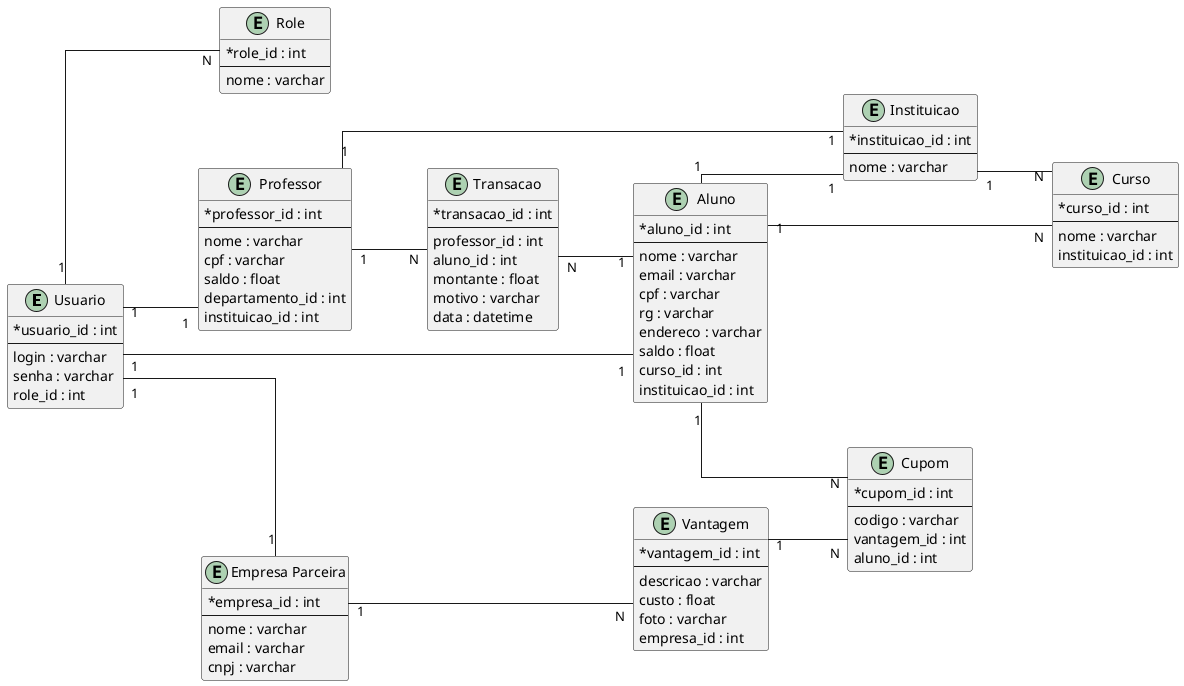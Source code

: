 @startuml

left to right direction
skinparam linetype ortho
skinparam classAttributeIconSize 0
skinparam nodesep 75
skinparam ranksep 75

entity "Usuario" as Usuario {
    * usuario_id : int
    --
    login : varchar
    senha : varchar
    role_id : int
}

entity "Role" as Role {
    * role_id : int
    --
    nome : varchar
}

entity "Aluno" as Aluno {
    * aluno_id : int
    --
    nome : varchar
    email : varchar
    cpf : varchar
    rg : varchar
    endereco : varchar
    saldo : float
    curso_id : int
    instituicao_id : int
}

entity "Professor" as Professor {
    * professor_id : int
    --
    nome : varchar
    cpf : varchar
    saldo : float
    departamento_id : int
    instituicao_id : int
}

entity "Vantagem" as Vantagem {
    * vantagem_id : int
    --
    descricao : varchar
    custo : float
    foto : varchar
    empresa_id : int
}

entity "Empresa Parceira" as EmpresaParceira {
    * empresa_id : int
    --
    nome : varchar
    email : varchar
    cnpj : varchar
}

entity "Instituicao" as Instituicao {
    * instituicao_id : int
    --
    nome : varchar
}

entity "Curso" as Curso {
    * curso_id : int
    --
    nome : varchar
    instituicao_id : int
}

entity "Transacao" as Transacao {
    * transacao_id : int
    --
    professor_id : int
    aluno_id : int
    montante : float
    motivo : varchar
    data : datetime
}

entity "Cupom" as Cupom {
    * cupom_id : int
    --
    codigo : varchar
    vantagem_id : int
    aluno_id : int
}

Usuario "1" -- "N" Role
Usuario "1" -- "1" Aluno
Usuario "1" -- "1" Professor
Usuario "1" -- "1" EmpresaParceira

Aluno "1" -- "N" Curso
Aluno "1" -- "1" Instituicao
Aluno "1" -- "N" Cupom

Professor "1" -- "N" Transacao
Professor "1" -- "1" Instituicao

Vantagem "1" -- "N" Cupom
EmpresaParceira "1" -- "N" Vantagem
Instituicao "1" -- "N" Curso
Transacao "N" -- "1" Aluno

@enduml